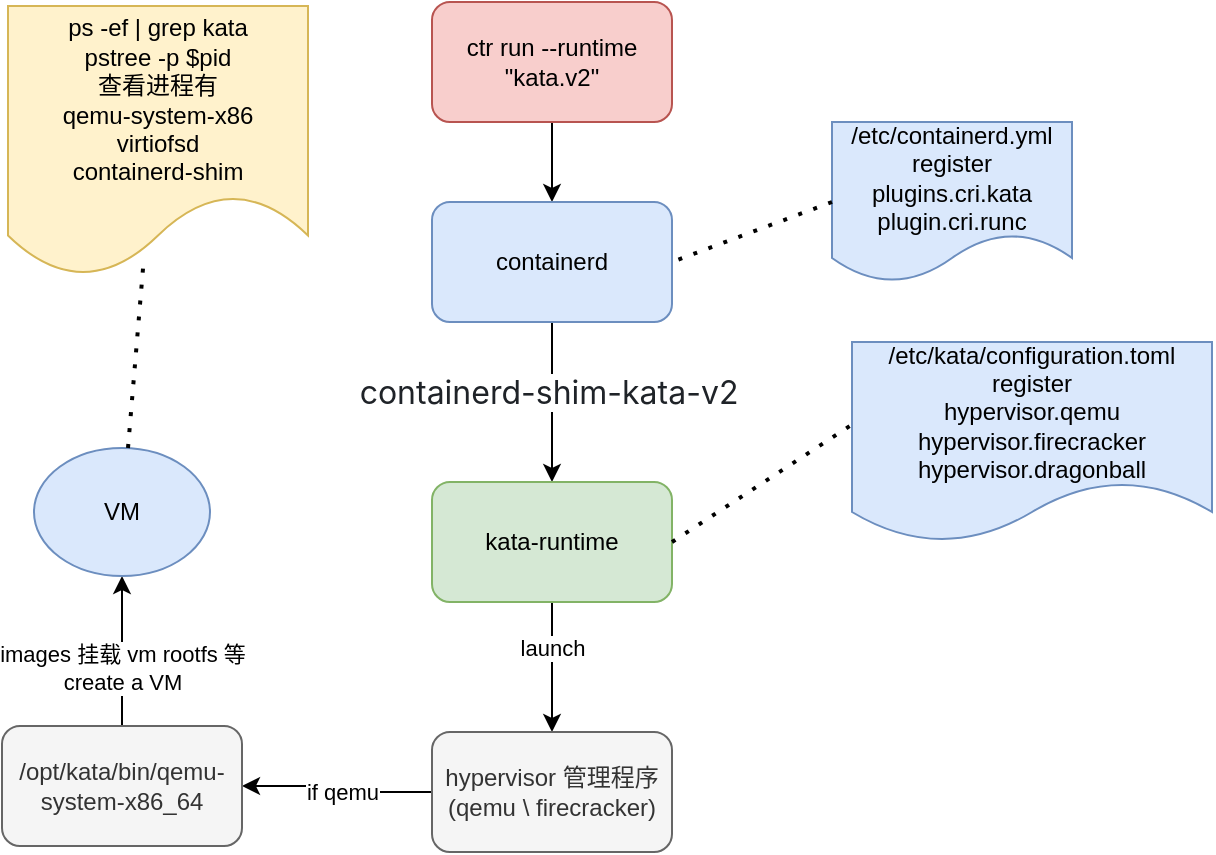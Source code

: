 <mxfile version="21.2.1" type="device">
  <diagram name="第 1 页" id="T9FBuqgXzTkQOz0qbLqd">
    <mxGraphModel dx="1114" dy="765" grid="0" gridSize="10" guides="1" tooltips="1" connect="1" arrows="1" fold="1" page="1" pageScale="1" pageWidth="827" pageHeight="1169" background="#ffffff" math="0" shadow="0">
      <root>
        <mxCell id="0" />
        <mxCell id="1" parent="0" />
        <mxCell id="8AY_pJ1ztm7PIgtTsODF-3" value="" style="edgeStyle=orthogonalEdgeStyle;rounded=0;orthogonalLoop=1;jettySize=auto;html=1;" edge="1" parent="1" source="8AY_pJ1ztm7PIgtTsODF-1" target="8AY_pJ1ztm7PIgtTsODF-2">
          <mxGeometry relative="1" as="geometry" />
        </mxCell>
        <mxCell id="8AY_pJ1ztm7PIgtTsODF-1" value="ctr run --runtime &quot;kata.v2&quot;" style="rounded=1;whiteSpace=wrap;html=1;fillColor=#f8cecc;strokeColor=#b85450;" vertex="1" parent="1">
          <mxGeometry x="340" y="120" width="120" height="60" as="geometry" />
        </mxCell>
        <mxCell id="8AY_pJ1ztm7PIgtTsODF-5" value="" style="edgeStyle=orthogonalEdgeStyle;rounded=0;orthogonalLoop=1;jettySize=auto;html=1;" edge="1" parent="1" source="8AY_pJ1ztm7PIgtTsODF-2" target="8AY_pJ1ztm7PIgtTsODF-4">
          <mxGeometry relative="1" as="geometry" />
        </mxCell>
        <mxCell id="8AY_pJ1ztm7PIgtTsODF-7" value="&lt;div style=&quot;text-align: start;&quot;&gt;&lt;font face=&quot;-apple-system, system-ui, Segoe UI, Noto Sans, Helvetica, Arial, sans-serif, Apple Color Emoji, Segoe UI Emoji&quot; color=&quot;#1f2328&quot;&gt;&lt;span style=&quot;font-size: 16px;&quot;&gt;containerd-shim-kata-v2&lt;/span&gt;&lt;/font&gt;&lt;/div&gt;" style="edgeLabel;html=1;align=center;verticalAlign=middle;resizable=0;points=[];" vertex="1" connectable="0" parent="8AY_pJ1ztm7PIgtTsODF-5">
          <mxGeometry x="-0.125" y="-2" relative="1" as="geometry">
            <mxPoint as="offset" />
          </mxGeometry>
        </mxCell>
        <mxCell id="8AY_pJ1ztm7PIgtTsODF-2" value="containerd" style="whiteSpace=wrap;html=1;rounded=1;fillColor=#dae8fc;strokeColor=#6c8ebf;" vertex="1" parent="1">
          <mxGeometry x="340" y="220" width="120" height="60" as="geometry" />
        </mxCell>
        <mxCell id="8AY_pJ1ztm7PIgtTsODF-13" value="" style="edgeStyle=orthogonalEdgeStyle;rounded=0;orthogonalLoop=1;jettySize=auto;html=1;" edge="1" parent="1" source="8AY_pJ1ztm7PIgtTsODF-4" target="8AY_pJ1ztm7PIgtTsODF-12">
          <mxGeometry relative="1" as="geometry" />
        </mxCell>
        <mxCell id="8AY_pJ1ztm7PIgtTsODF-14" value="launch" style="edgeLabel;html=1;align=center;verticalAlign=middle;resizable=0;points=[];" vertex="1" connectable="0" parent="8AY_pJ1ztm7PIgtTsODF-13">
          <mxGeometry x="-0.292" relative="1" as="geometry">
            <mxPoint as="offset" />
          </mxGeometry>
        </mxCell>
        <mxCell id="8AY_pJ1ztm7PIgtTsODF-4" value="kata-runtime" style="whiteSpace=wrap;html=1;rounded=1;fillColor=#d5e8d4;strokeColor=#82b366;" vertex="1" parent="1">
          <mxGeometry x="340" y="360" width="120" height="60" as="geometry" />
        </mxCell>
        <mxCell id="8AY_pJ1ztm7PIgtTsODF-8" value="/etc/containerd.yml&lt;br&gt;register&lt;br&gt;plugins.cri.kata&lt;br&gt;plugin.cri.runc" style="shape=document;whiteSpace=wrap;html=1;boundedLbl=1;fillColor=#dae8fc;strokeColor=#6c8ebf;" vertex="1" parent="1">
          <mxGeometry x="540" y="180" width="120" height="80" as="geometry" />
        </mxCell>
        <mxCell id="8AY_pJ1ztm7PIgtTsODF-9" value="" style="endArrow=none;dashed=1;html=1;dashPattern=1 3;strokeWidth=2;rounded=0;entryX=1;entryY=0.5;entryDx=0;entryDy=0;exitX=0;exitY=0.5;exitDx=0;exitDy=0;" edge="1" parent="1" source="8AY_pJ1ztm7PIgtTsODF-8" target="8AY_pJ1ztm7PIgtTsODF-2">
          <mxGeometry width="50" height="50" relative="1" as="geometry">
            <mxPoint x="390" y="410" as="sourcePoint" />
            <mxPoint x="440" y="360" as="targetPoint" />
          </mxGeometry>
        </mxCell>
        <mxCell id="8AY_pJ1ztm7PIgtTsODF-10" value="/etc/kata/configuration.toml&lt;br&gt;register&lt;br&gt;hypervisor.qemu&lt;br&gt;hypervisor.firecracker&lt;br&gt;hypervisor.dragonball" style="shape=document;whiteSpace=wrap;html=1;boundedLbl=1;fillColor=#dae8fc;strokeColor=#6c8ebf;" vertex="1" parent="1">
          <mxGeometry x="550" y="290" width="180" height="100" as="geometry" />
        </mxCell>
        <mxCell id="8AY_pJ1ztm7PIgtTsODF-11" value="" style="endArrow=none;dashed=1;html=1;dashPattern=1 3;strokeWidth=2;rounded=0;exitX=1;exitY=0.5;exitDx=0;exitDy=0;entryX=0;entryY=0.413;entryDx=0;entryDy=0;entryPerimeter=0;" edge="1" parent="1" source="8AY_pJ1ztm7PIgtTsODF-4" target="8AY_pJ1ztm7PIgtTsODF-10">
          <mxGeometry width="50" height="50" relative="1" as="geometry">
            <mxPoint x="390" y="390" as="sourcePoint" />
            <mxPoint x="440" y="340" as="targetPoint" />
          </mxGeometry>
        </mxCell>
        <mxCell id="8AY_pJ1ztm7PIgtTsODF-16" value="" style="edgeStyle=orthogonalEdgeStyle;rounded=0;orthogonalLoop=1;jettySize=auto;html=1;" edge="1" parent="1" source="8AY_pJ1ztm7PIgtTsODF-12" target="8AY_pJ1ztm7PIgtTsODF-15">
          <mxGeometry relative="1" as="geometry" />
        </mxCell>
        <mxCell id="8AY_pJ1ztm7PIgtTsODF-17" value="if qemu" style="edgeLabel;html=1;align=center;verticalAlign=middle;resizable=0;points=[];" vertex="1" connectable="0" parent="8AY_pJ1ztm7PIgtTsODF-16">
          <mxGeometry x="-0.075" relative="1" as="geometry">
            <mxPoint as="offset" />
          </mxGeometry>
        </mxCell>
        <mxCell id="8AY_pJ1ztm7PIgtTsODF-12" value="hypervisor 管理程序&lt;br&gt;(qemu \ firecracker)" style="rounded=1;whiteSpace=wrap;html=1;fillColor=#f5f5f5;fontColor=#333333;strokeColor=#666666;" vertex="1" parent="1">
          <mxGeometry x="340" y="485" width="120" height="60" as="geometry" />
        </mxCell>
        <mxCell id="8AY_pJ1ztm7PIgtTsODF-21" value="" style="edgeStyle=orthogonalEdgeStyle;rounded=0;orthogonalLoop=1;jettySize=auto;html=1;" edge="1" parent="1" source="8AY_pJ1ztm7PIgtTsODF-15" target="8AY_pJ1ztm7PIgtTsODF-18">
          <mxGeometry relative="1" as="geometry" />
        </mxCell>
        <mxCell id="8AY_pJ1ztm7PIgtTsODF-22" value="images 挂载 vm rootfs 等&lt;br&gt;create a VM" style="edgeLabel;html=1;align=center;verticalAlign=middle;resizable=0;points=[];" vertex="1" connectable="0" parent="8AY_pJ1ztm7PIgtTsODF-21">
          <mxGeometry x="-0.227" relative="1" as="geometry">
            <mxPoint as="offset" />
          </mxGeometry>
        </mxCell>
        <mxCell id="8AY_pJ1ztm7PIgtTsODF-15" value="/opt/kata/bin/qemu-system-x86_64" style="whiteSpace=wrap;html=1;rounded=1;fillColor=#f5f5f5;fontColor=#333333;strokeColor=#666666;" vertex="1" parent="1">
          <mxGeometry x="125" y="482" width="120" height="60" as="geometry" />
        </mxCell>
        <mxCell id="8AY_pJ1ztm7PIgtTsODF-18" value="VM" style="ellipse;whiteSpace=wrap;html=1;fillColor=#dae8fc;strokeColor=#6c8ebf;" vertex="1" parent="1">
          <mxGeometry x="141" y="343" width="88" height="64" as="geometry" />
        </mxCell>
        <mxCell id="8AY_pJ1ztm7PIgtTsODF-23" value="ps -ef | grep kata&lt;br&gt;pstree -p $pid&lt;br&gt;查看进程有&lt;br&gt;qemu-system-x86&lt;br&gt;virtiofsd&lt;br&gt;containerd-shim" style="shape=document;whiteSpace=wrap;html=1;boundedLbl=1;fillColor=#fff2cc;strokeColor=#d6b656;" vertex="1" parent="1">
          <mxGeometry x="128" y="122" width="150" height="135" as="geometry" />
        </mxCell>
        <mxCell id="8AY_pJ1ztm7PIgtTsODF-24" value="" style="endArrow=none;dashed=1;html=1;dashPattern=1 3;strokeWidth=2;rounded=0;entryX=0.453;entryY=0.933;entryDx=0;entryDy=0;entryPerimeter=0;" edge="1" parent="1" target="8AY_pJ1ztm7PIgtTsODF-23">
          <mxGeometry width="50" height="50" relative="1" as="geometry">
            <mxPoint x="188" y="343" as="sourcePoint" />
            <mxPoint x="238" y="293" as="targetPoint" />
          </mxGeometry>
        </mxCell>
      </root>
    </mxGraphModel>
  </diagram>
</mxfile>
